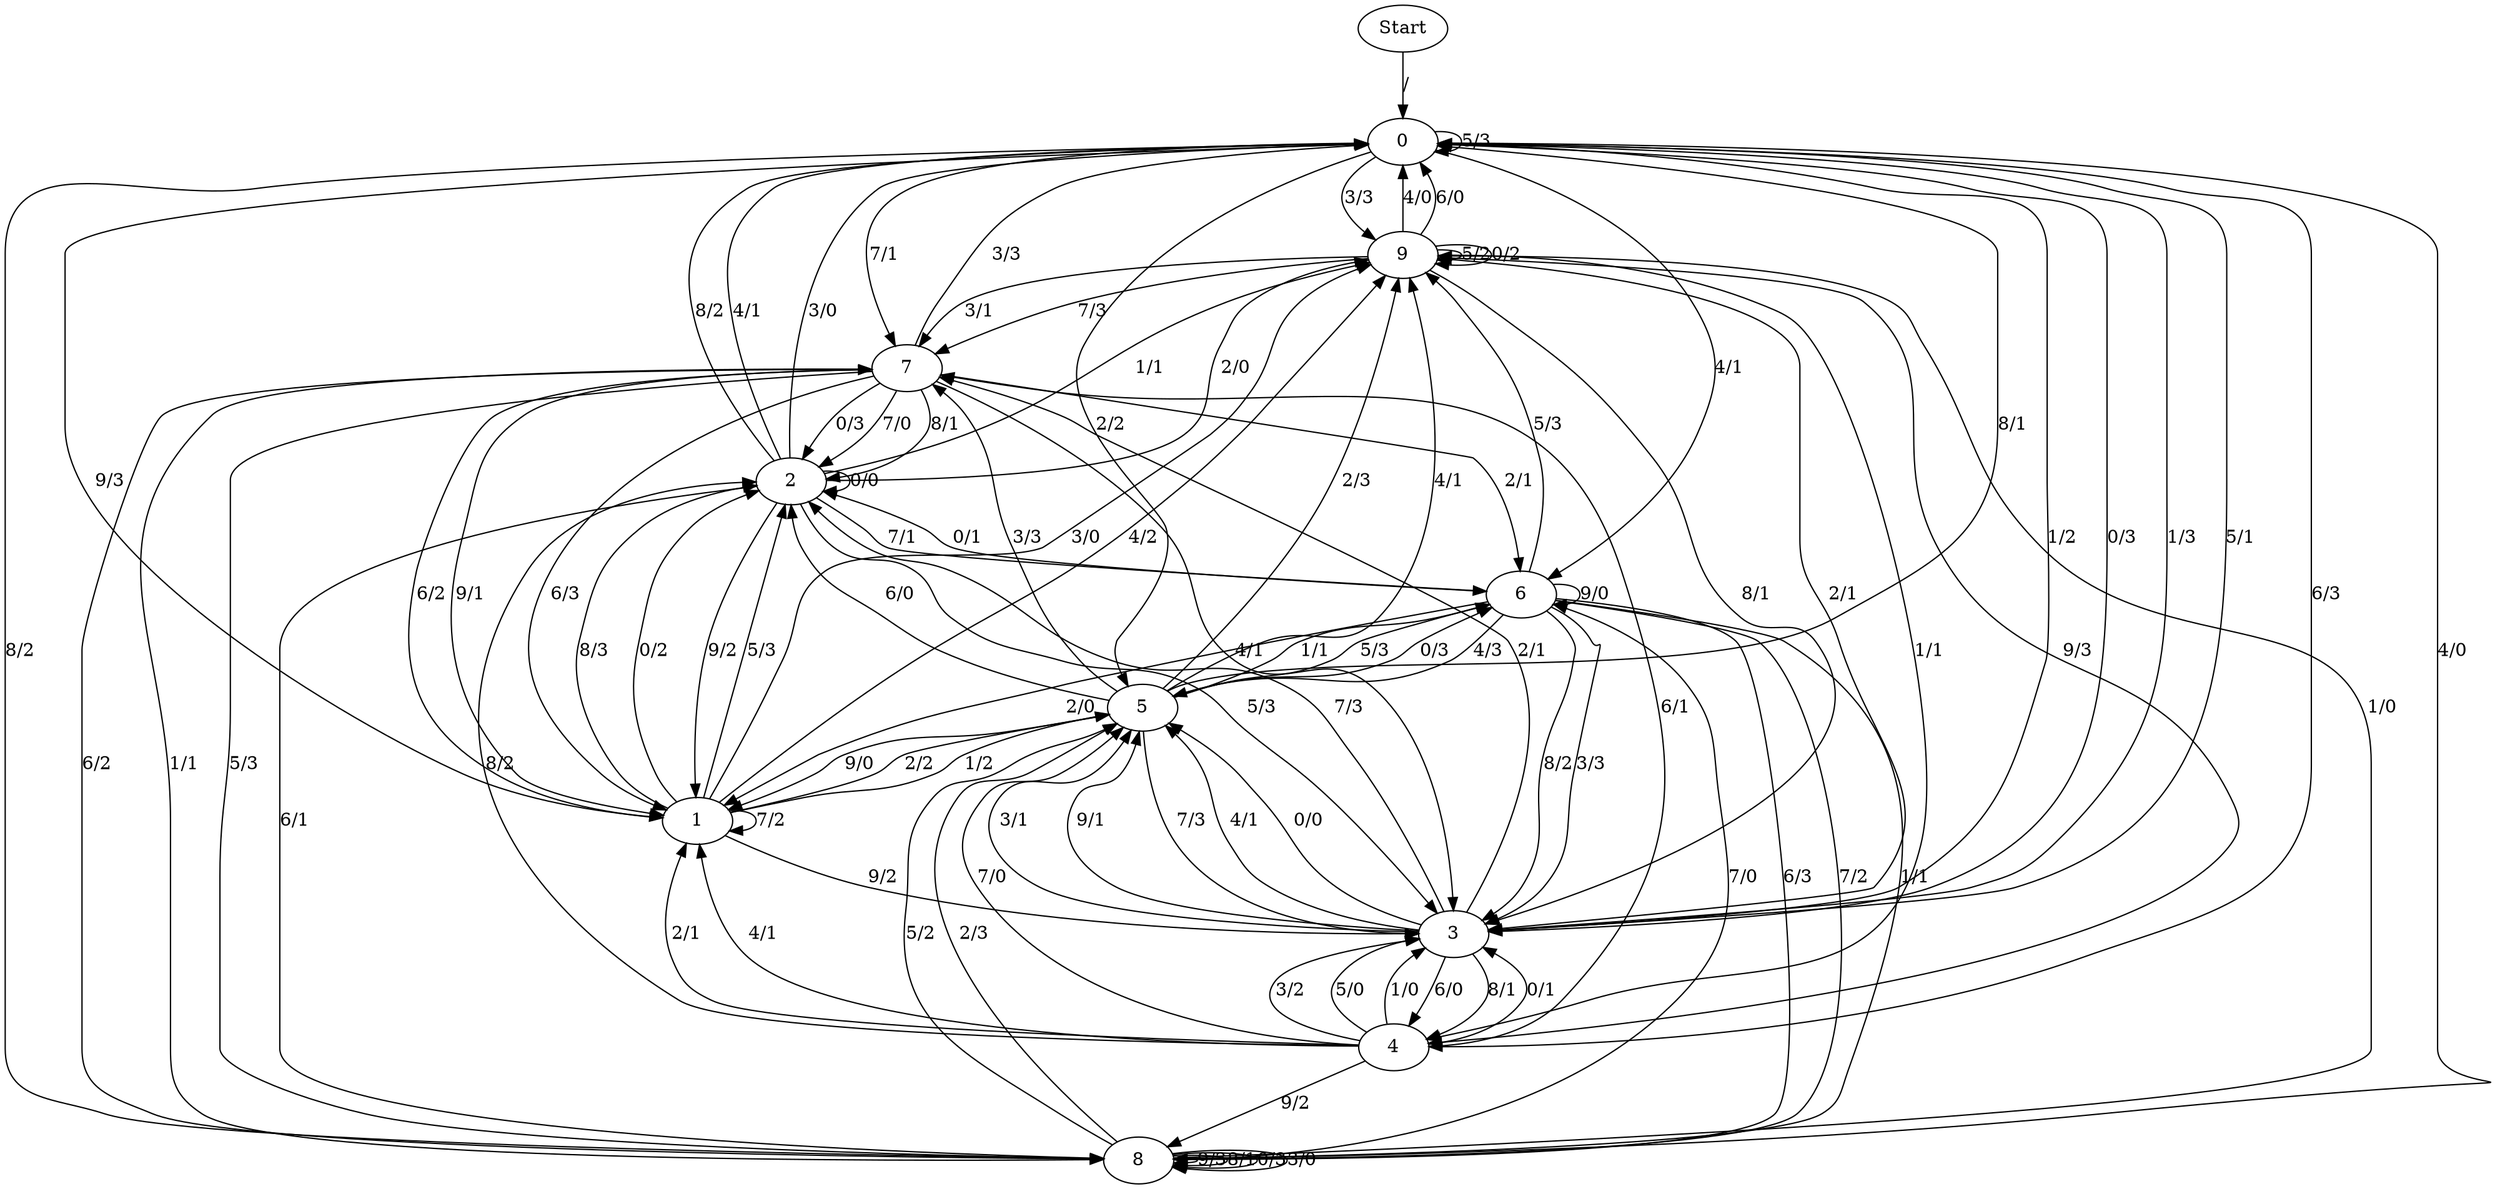digraph {
	Start -> 0 [label="/"]
	0 -> 0 [label="5/3"]
	0 -> 9 [label="3/3"]
	0 -> 4 [label="6/3"]
	0 -> 3 [label="1/2"]
	0 -> 7 [label="7/1"]
	0 -> 8 [label="8/2"]
	0 -> 1 [label="9/3"]
	0 -> 5 [label="2/2"]
	0 -> 3 [label="0/3"]
	0 -> 6 [label="4/1"]
	3 -> 5 [label="4/1"]
	3 -> 2 [label="7/3"]
	3 -> 5 [label="0/0"]
	3 -> 7 [label="2/1"]
	3 -> 5 [label="3/1"]
	3 -> 4 [label="8/1"]
	3 -> 0 [label="1/3"]
	3 -> 0 [label="5/1"]
	3 -> 4 [label="6/0"]
	3 -> 5 [label="9/1"]
	5 -> 2 [label="6/0"]
	5 -> 7 [label="3/3"]
	5 -> 9 [label="4/1"]
	5 -> 9 [label="2/3"]
	5 -> 3 [label="7/3"]
	5 -> 6 [label="1/1"]
	5 -> 1 [label="9/0"]
	5 -> 6 [label="5/3"]
	5 -> 6 [label="0/3"]
	5 -> 0 [label="8/1"]
	6 -> 8 [label="6/3"]
	6 -> 6 [label="9/0"]
	6 -> 8 [label="7/2"]
	6 -> 8 [label="1/1"]
	6 -> 2 [label="0/1"]
	6 -> 9 [label="5/3"]
	6 -> 5 [label="4/3"]
	6 -> 3 [label="8/2"]
	6 -> 3 [label="3/3"]
	6 -> 1 [label="2/0"]
	8 -> 8 [label="9/3"]
	8 -> 5 [label="2/3"]
	8 -> 8 [label="8/1"]
	8 -> 9 [label="1/0"]
	8 -> 0 [label="4/0"]
	8 -> 5 [label="5/2"]
	8 -> 8 [label="0/3"]
	8 -> 8 [label="3/0"]
	8 -> 7 [label="6/2"]
	8 -> 6 [label="7/0"]
	7 -> 8 [label="1/1"]
	7 -> 1 [label="9/1"]
	7 -> 8 [label="5/3"]
	7 -> 2 [label="8/1"]
	7 -> 3 [label="4/1"]
	7 -> 1 [label="6/3"]
	7 -> 2 [label="0/3"]
	7 -> 2 [label="7/0"]
	7 -> 0 [label="3/3"]
	7 -> 6 [label="2/1"]
	1 -> 5 [label="2/2"]
	1 -> 9 [label="3/0"]
	1 -> 5 [label="1/2"]
	1 -> 7 [label="6/2"]
	1 -> 3 [label="9/2"]
	1 -> 2 [label="5/3"]
	1 -> 1 [label="7/2"]
	1 -> 9 [label="4/2"]
	1 -> 2 [label="8/3"]
	1 -> 2 [label="0/2"]
	9 -> 7 [label="3/1"]
	9 -> 9 [label="5/2"]
	9 -> 3 [label="8/1"]
	9 -> 0 [label="4/0"]
	9 -> 4 [label="9/3"]
	9 -> 3 [label="2/1"]
	9 -> 4 [label="1/1"]
	9 -> 7 [label="7/3"]
	9 -> 9 [label="0/2"]
	9 -> 0 [label="6/0"]
	4 -> 3 [label="0/1"]
	4 -> 3 [label="3/2"]
	4 -> 7 [label="6/1"]
	4 -> 1 [label="2/1"]
	4 -> 3 [label="5/0"]
	4 -> 8 [label="9/2"]
	4 -> 3 [label="1/0"]
	4 -> 5 [label="7/0"]
	4 -> 2 [label="8/2"]
	4 -> 1 [label="4/1"]
	2 -> 0 [label="4/1"]
	2 -> 3 [label="5/3"]
	2 -> 8 [label="6/1"]
	2 -> 1 [label="9/2"]
	2 -> 2 [label="0/0"]
	2 -> 9 [label="2/0"]
	2 -> 0 [label="3/0"]
	2 -> 6 [label="7/1"]
	2 -> 9 [label="1/1"]
	2 -> 0 [label="8/2"]
}